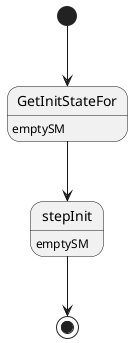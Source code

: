 @startuml
state "GetInitStateFor" as T00_S001
T00_S001 : emptySM
[*] --> T00_S001
T00_S001 --> T00_S002
state "stepInit" as T00_S002
T00_S002 : emptySM
T00_S002 --> [*]
@enduml
